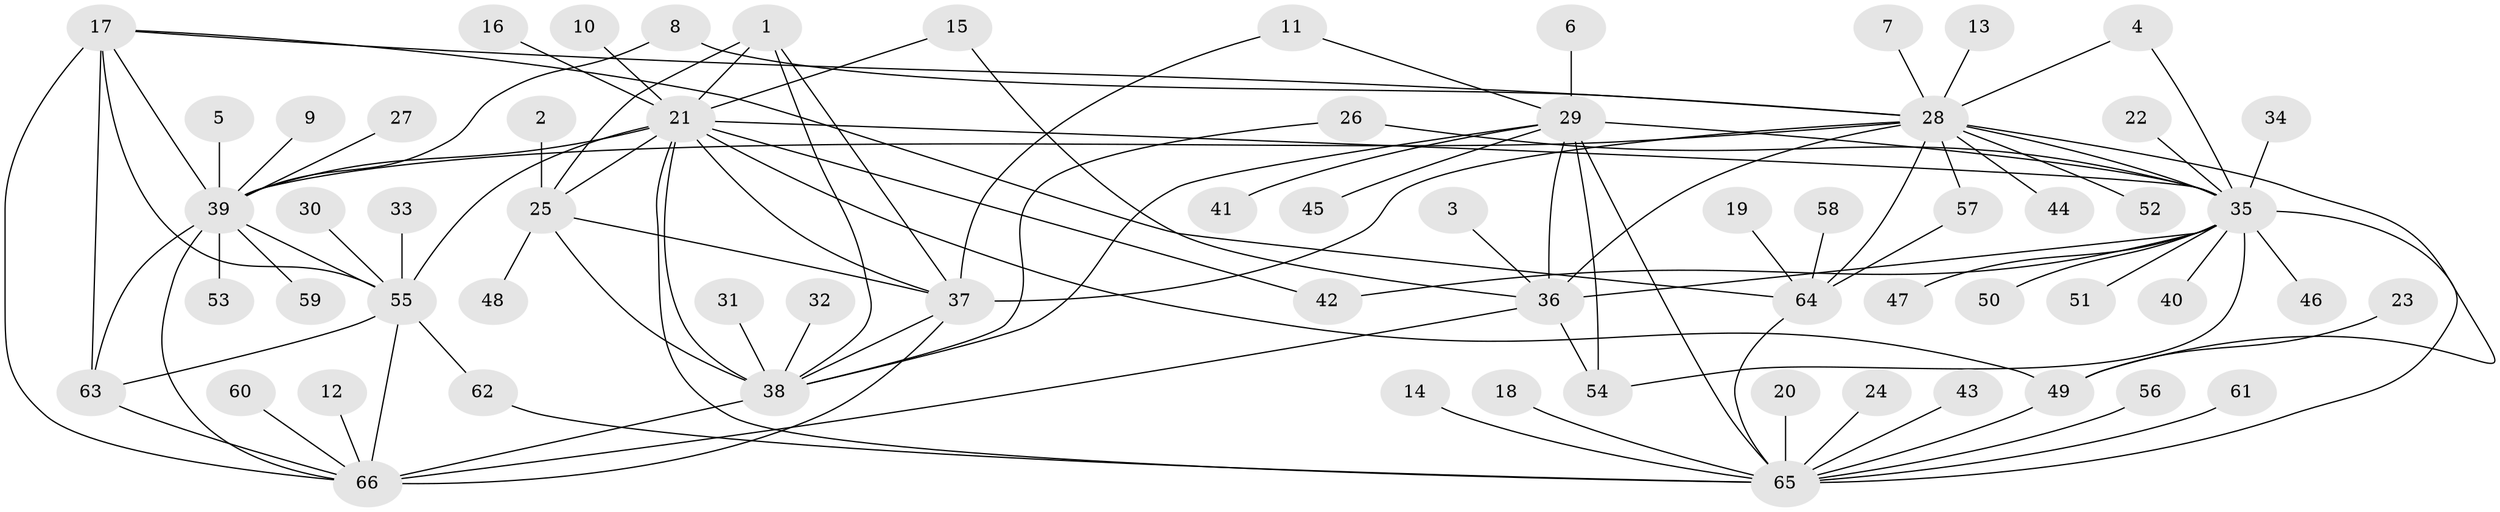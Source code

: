 // original degree distribution, {9: 0.022900763358778626, 7: 0.05343511450381679, 10: 0.04580152671755725, 12: 0.015267175572519083, 11: 0.030534351145038167, 5: 0.015267175572519083, 8: 0.030534351145038167, 6: 0.015267175572519083, 16: 0.007633587786259542, 1: 0.5648854961832062, 2: 0.16793893129770993, 3: 0.030534351145038167}
// Generated by graph-tools (version 1.1) at 2025/50/03/09/25 03:50:39]
// undirected, 66 vertices, 103 edges
graph export_dot {
graph [start="1"]
  node [color=gray90,style=filled];
  1;
  2;
  3;
  4;
  5;
  6;
  7;
  8;
  9;
  10;
  11;
  12;
  13;
  14;
  15;
  16;
  17;
  18;
  19;
  20;
  21;
  22;
  23;
  24;
  25;
  26;
  27;
  28;
  29;
  30;
  31;
  32;
  33;
  34;
  35;
  36;
  37;
  38;
  39;
  40;
  41;
  42;
  43;
  44;
  45;
  46;
  47;
  48;
  49;
  50;
  51;
  52;
  53;
  54;
  55;
  56;
  57;
  58;
  59;
  60;
  61;
  62;
  63;
  64;
  65;
  66;
  1 -- 21 [weight=1.0];
  1 -- 25 [weight=2.0];
  1 -- 37 [weight=1.0];
  1 -- 38 [weight=1.0];
  2 -- 25 [weight=1.0];
  3 -- 36 [weight=1.0];
  4 -- 28 [weight=1.0];
  4 -- 35 [weight=1.0];
  5 -- 39 [weight=1.0];
  6 -- 29 [weight=1.0];
  7 -- 28 [weight=1.0];
  8 -- 28 [weight=1.0];
  8 -- 39 [weight=1.0];
  9 -- 39 [weight=1.0];
  10 -- 21 [weight=1.0];
  11 -- 29 [weight=1.0];
  11 -- 37 [weight=1.0];
  12 -- 66 [weight=1.0];
  13 -- 28 [weight=1.0];
  14 -- 65 [weight=1.0];
  15 -- 21 [weight=1.0];
  15 -- 36 [weight=1.0];
  16 -- 21 [weight=1.0];
  17 -- 28 [weight=1.0];
  17 -- 39 [weight=1.0];
  17 -- 55 [weight=2.0];
  17 -- 63 [weight=1.0];
  17 -- 64 [weight=1.0];
  17 -- 66 [weight=1.0];
  18 -- 65 [weight=1.0];
  19 -- 64 [weight=1.0];
  20 -- 65 [weight=1.0];
  21 -- 25 [weight=2.0];
  21 -- 35 [weight=1.0];
  21 -- 37 [weight=1.0];
  21 -- 38 [weight=1.0];
  21 -- 39 [weight=1.0];
  21 -- 42 [weight=1.0];
  21 -- 49 [weight=1.0];
  21 -- 55 [weight=2.0];
  21 -- 65 [weight=4.0];
  22 -- 35 [weight=1.0];
  23 -- 49 [weight=1.0];
  24 -- 65 [weight=1.0];
  25 -- 37 [weight=2.0];
  25 -- 38 [weight=2.0];
  25 -- 48 [weight=1.0];
  26 -- 35 [weight=1.0];
  26 -- 38 [weight=1.0];
  27 -- 39 [weight=1.0];
  28 -- 35 [weight=1.0];
  28 -- 36 [weight=1.0];
  28 -- 37 [weight=1.0];
  28 -- 39 [weight=1.0];
  28 -- 44 [weight=1.0];
  28 -- 49 [weight=1.0];
  28 -- 52 [weight=1.0];
  28 -- 57 [weight=4.0];
  28 -- 64 [weight=4.0];
  29 -- 35 [weight=3.0];
  29 -- 36 [weight=1.0];
  29 -- 38 [weight=1.0];
  29 -- 41 [weight=1.0];
  29 -- 45 [weight=1.0];
  29 -- 54 [weight=1.0];
  29 -- 65 [weight=1.0];
  30 -- 55 [weight=1.0];
  31 -- 38 [weight=1.0];
  32 -- 38 [weight=1.0];
  33 -- 55 [weight=1.0];
  34 -- 35 [weight=1.0];
  35 -- 36 [weight=3.0];
  35 -- 40 [weight=1.0];
  35 -- 42 [weight=1.0];
  35 -- 46 [weight=1.0];
  35 -- 47 [weight=1.0];
  35 -- 50 [weight=1.0];
  35 -- 51 [weight=1.0];
  35 -- 54 [weight=3.0];
  35 -- 65 [weight=1.0];
  36 -- 54 [weight=1.0];
  36 -- 66 [weight=1.0];
  37 -- 38 [weight=1.0];
  37 -- 66 [weight=1.0];
  38 -- 66 [weight=1.0];
  39 -- 53 [weight=1.0];
  39 -- 55 [weight=2.0];
  39 -- 59 [weight=1.0];
  39 -- 63 [weight=1.0];
  39 -- 66 [weight=1.0];
  43 -- 65 [weight=1.0];
  49 -- 65 [weight=4.0];
  55 -- 62 [weight=1.0];
  55 -- 63 [weight=2.0];
  55 -- 66 [weight=2.0];
  56 -- 65 [weight=1.0];
  57 -- 64 [weight=1.0];
  58 -- 64 [weight=1.0];
  60 -- 66 [weight=1.0];
  61 -- 65 [weight=1.0];
  62 -- 65 [weight=1.0];
  63 -- 66 [weight=1.0];
  64 -- 65 [weight=1.0];
}
